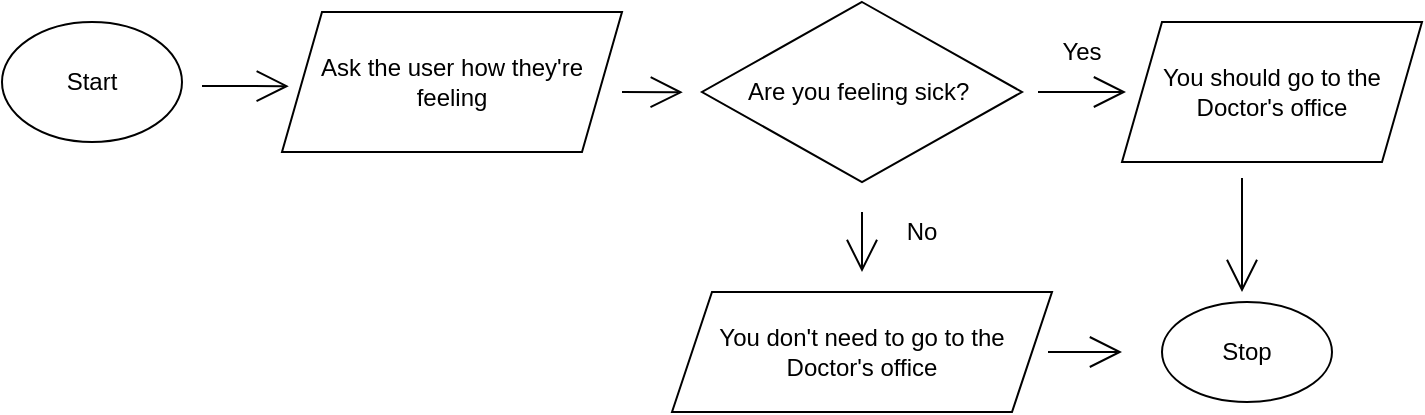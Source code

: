 <mxfile version="15.3.5" type="github">
  <diagram id="C5RBs43oDa-KdzZeNtuy" name="Page-1">
    <mxGraphModel dx="1278" dy="547" grid="1" gridSize="10" guides="1" tooltips="1" connect="1" arrows="1" fold="1" page="1" pageScale="1" pageWidth="827" pageHeight="1169" math="0" shadow="0">
      <root>
        <mxCell id="WIyWlLk6GJQsqaUBKTNV-0" />
        <mxCell id="WIyWlLk6GJQsqaUBKTNV-1" parent="WIyWlLk6GJQsqaUBKTNV-0" />
        <mxCell id="bkhZgNwY6ka1T0vkXZXC-7" style="edgeStyle=none;rounded=0;orthogonalLoop=1;jettySize=auto;html=1;endArrow=open;startSize=14;endSize=14;sourcePerimeterSpacing=8;targetPerimeterSpacing=8;entryX=0.02;entryY=0.53;entryDx=0;entryDy=0;entryPerimeter=0;curved=1;" edge="1" parent="WIyWlLk6GJQsqaUBKTNV-1" target="bkhZgNwY6ka1T0vkXZXC-1">
          <mxGeometry relative="1" as="geometry">
            <mxPoint x="180" y="127" as="sourcePoint" />
            <mxPoint x="230" y="130" as="targetPoint" />
          </mxGeometry>
        </mxCell>
        <mxCell id="bkhZgNwY6ka1T0vkXZXC-0" value="Start" style="ellipse;whiteSpace=wrap;html=1;hachureGap=4;pointerEvents=0;" vertex="1" parent="WIyWlLk6GJQsqaUBKTNV-1">
          <mxGeometry x="80" y="95" width="90" height="60" as="geometry" />
        </mxCell>
        <mxCell id="bkhZgNwY6ka1T0vkXZXC-8" style="edgeStyle=none;rounded=0;orthogonalLoop=1;jettySize=auto;html=1;entryX=-0.06;entryY=0.502;entryDx=0;entryDy=0;endArrow=open;startSize=14;endSize=14;sourcePerimeterSpacing=8;targetPerimeterSpacing=8;entryPerimeter=0;curved=1;" edge="1" parent="WIyWlLk6GJQsqaUBKTNV-1" target="bkhZgNwY6ka1T0vkXZXC-2">
          <mxGeometry relative="1" as="geometry">
            <mxPoint x="390" y="130" as="sourcePoint" />
          </mxGeometry>
        </mxCell>
        <mxCell id="bkhZgNwY6ka1T0vkXZXC-1" value="Ask the user how they&#39;re feeling" style="shape=parallelogram;perimeter=parallelogramPerimeter;whiteSpace=wrap;html=1;fixedSize=1;hachureGap=4;pointerEvents=0;" vertex="1" parent="WIyWlLk6GJQsqaUBKTNV-1">
          <mxGeometry x="220" y="90" width="170" height="70" as="geometry" />
        </mxCell>
        <mxCell id="bkhZgNwY6ka1T0vkXZXC-12" style="edgeStyle=none;rounded=0;orthogonalLoop=1;jettySize=auto;html=1;endArrow=open;startSize=14;endSize=14;sourcePerimeterSpacing=8;targetPerimeterSpacing=8;curved=1;" edge="1" parent="WIyWlLk6GJQsqaUBKTNV-1" source="bkhZgNwY6ka1T0vkXZXC-2" target="bkhZgNwY6ka1T0vkXZXC-13">
          <mxGeometry relative="1" as="geometry">
            <mxPoint x="650" y="130" as="targetPoint" />
          </mxGeometry>
        </mxCell>
        <mxCell id="bkhZgNwY6ka1T0vkXZXC-15" style="edgeStyle=none;rounded=0;orthogonalLoop=1;jettySize=auto;html=1;endArrow=open;startSize=14;endSize=14;sourcePerimeterSpacing=8;targetPerimeterSpacing=8;curved=1;" edge="1" parent="WIyWlLk6GJQsqaUBKTNV-1">
          <mxGeometry relative="1" as="geometry">
            <mxPoint x="510" y="220" as="targetPoint" />
            <mxPoint x="510" y="190" as="sourcePoint" />
          </mxGeometry>
        </mxCell>
        <mxCell id="bkhZgNwY6ka1T0vkXZXC-2" value="Are you feeling sick?&amp;nbsp;" style="rhombus;whiteSpace=wrap;html=1;hachureGap=4;pointerEvents=0;" vertex="1" parent="WIyWlLk6GJQsqaUBKTNV-1">
          <mxGeometry x="430" y="85" width="160" height="90" as="geometry" />
        </mxCell>
        <mxCell id="bkhZgNwY6ka1T0vkXZXC-21" style="edgeStyle=none;rounded=0;orthogonalLoop=1;jettySize=auto;html=1;endArrow=open;startSize=14;endSize=14;sourcePerimeterSpacing=8;targetPerimeterSpacing=8;curved=1;" edge="1" parent="WIyWlLk6GJQsqaUBKTNV-1">
          <mxGeometry relative="1" as="geometry">
            <mxPoint x="700" y="230" as="targetPoint" />
            <mxPoint x="700" y="173" as="sourcePoint" />
          </mxGeometry>
        </mxCell>
        <mxCell id="bkhZgNwY6ka1T0vkXZXC-13" value="You should go to the Doctor&#39;s office" style="shape=parallelogram;perimeter=parallelogramPerimeter;whiteSpace=wrap;html=1;fixedSize=1;hachureGap=4;pointerEvents=0;" vertex="1" parent="WIyWlLk6GJQsqaUBKTNV-1">
          <mxGeometry x="640" y="95" width="150" height="70" as="geometry" />
        </mxCell>
        <mxCell id="bkhZgNwY6ka1T0vkXZXC-22" style="edgeStyle=none;rounded=0;orthogonalLoop=1;jettySize=auto;html=1;endArrow=open;startSize=14;endSize=14;sourcePerimeterSpacing=8;targetPerimeterSpacing=8;curved=1;" edge="1" parent="WIyWlLk6GJQsqaUBKTNV-1" source="bkhZgNwY6ka1T0vkXZXC-14">
          <mxGeometry relative="1" as="geometry">
            <mxPoint x="640" y="260" as="targetPoint" />
          </mxGeometry>
        </mxCell>
        <mxCell id="bkhZgNwY6ka1T0vkXZXC-14" value="You don&#39;t need to go to the Doctor&#39;s office" style="shape=parallelogram;perimeter=parallelogramPerimeter;whiteSpace=wrap;html=1;fixedSize=1;hachureGap=4;pointerEvents=0;" vertex="1" parent="WIyWlLk6GJQsqaUBKTNV-1">
          <mxGeometry x="415" y="230" width="190" height="60" as="geometry" />
        </mxCell>
        <mxCell id="bkhZgNwY6ka1T0vkXZXC-18" value="Yes" style="text;html=1;strokeColor=none;fillColor=none;align=center;verticalAlign=middle;whiteSpace=wrap;rounded=0;hachureGap=4;pointerEvents=0;" vertex="1" parent="WIyWlLk6GJQsqaUBKTNV-1">
          <mxGeometry x="600" y="100" width="40" height="20" as="geometry" />
        </mxCell>
        <mxCell id="bkhZgNwY6ka1T0vkXZXC-19" value="No" style="text;html=1;strokeColor=none;fillColor=none;align=center;verticalAlign=middle;whiteSpace=wrap;rounded=0;hachureGap=4;pointerEvents=0;" vertex="1" parent="WIyWlLk6GJQsqaUBKTNV-1">
          <mxGeometry x="520" y="190" width="40" height="20" as="geometry" />
        </mxCell>
        <mxCell id="bkhZgNwY6ka1T0vkXZXC-20" value="Stop" style="ellipse;whiteSpace=wrap;html=1;hachureGap=4;pointerEvents=0;" vertex="1" parent="WIyWlLk6GJQsqaUBKTNV-1">
          <mxGeometry x="660" y="235" width="85" height="50" as="geometry" />
        </mxCell>
      </root>
    </mxGraphModel>
  </diagram>
</mxfile>
